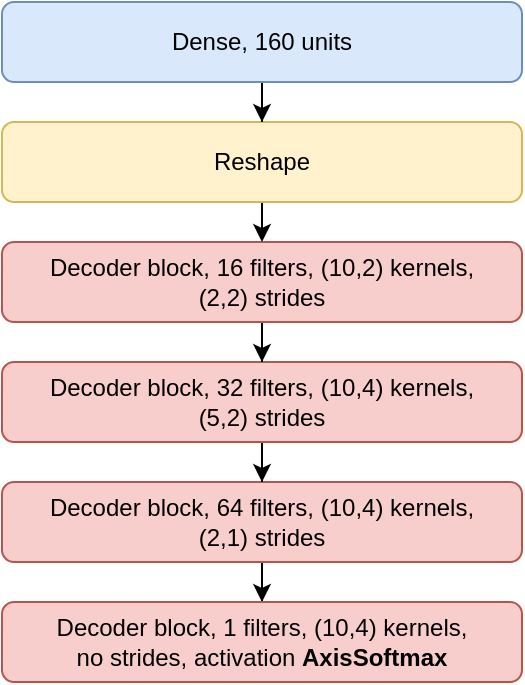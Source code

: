 <mxfile version="12.6.5" type="device"><diagram id="mADj3N52reezFfNrAovU" name="Page-1"><mxGraphModel dx="484" dy="568" grid="1" gridSize="10" guides="1" tooltips="1" connect="1" arrows="1" fold="1" page="1" pageScale="1" pageWidth="827" pageHeight="1169" math="1" shadow="0"><root><mxCell id="0"/><mxCell id="1" parent="0"/><mxCell id="OZs2xJMewVlrpHGX-pQk-4" style="edgeStyle=orthogonalEdgeStyle;rounded=0;orthogonalLoop=1;jettySize=auto;html=1;" edge="1" parent="1" source="Cw01MGH7N1lbKNJdQKr4-1" target="OZs2xJMewVlrpHGX-pQk-3"><mxGeometry relative="1" as="geometry"/></mxCell><mxCell id="Cw01MGH7N1lbKNJdQKr4-1" value="Decoder block, 64 filters, (10,4) kernels,&lt;br&gt;&amp;nbsp;(2,1) strides&amp;nbsp;" style="rounded=1;whiteSpace=wrap;html=1;fillColor=#f8cecc;strokeColor=#b85450;" parent="1" vertex="1"><mxGeometry x="80" y="320" width="260" height="40" as="geometry"/></mxCell><mxCell id="BsPYwQ1gihy66jcKLT7X-5" style="edgeStyle=orthogonalEdgeStyle;rounded=0;orthogonalLoop=1;jettySize=auto;html=1;" parent="1" source="KVp9MSCgRwjhDD4FNQpp-1" target="Cw01MGH7N1lbKNJdQKr4-1" edge="1"><mxGeometry relative="1" as="geometry"/></mxCell><mxCell id="KVp9MSCgRwjhDD4FNQpp-1" value="Decoder block, 32 filters, (10,4) kernels,&lt;br&gt;(5,2) strides" style="rounded=1;whiteSpace=wrap;html=1;fillColor=#f8cecc;strokeColor=#b85450;" parent="1" vertex="1"><mxGeometry x="80" y="260" width="260" height="40" as="geometry"/></mxCell><mxCell id="BsPYwQ1gihy66jcKLT7X-4" style="edgeStyle=orthogonalEdgeStyle;rounded=0;orthogonalLoop=1;jettySize=auto;html=1;" parent="1" source="KVp9MSCgRwjhDD4FNQpp-2" target="KVp9MSCgRwjhDD4FNQpp-1" edge="1"><mxGeometry relative="1" as="geometry"/></mxCell><mxCell id="KVp9MSCgRwjhDD4FNQpp-2" value="Decoder block, 16 filters, (10,2) kernels,&lt;br&gt;(2,2) strides" style="rounded=1;whiteSpace=wrap;html=1;fillColor=#f8cecc;strokeColor=#b85450;" parent="1" vertex="1"><mxGeometry x="80" y="200" width="260" height="40" as="geometry"/></mxCell><mxCell id="BsPYwQ1gihy66jcKLT7X-2" style="edgeStyle=orthogonalEdgeStyle;rounded=0;orthogonalLoop=1;jettySize=auto;html=1;" parent="1" source="KVp9MSCgRwjhDD4FNQpp-3" edge="1"><mxGeometry relative="1" as="geometry"><mxPoint x="210" y="200" as="targetPoint"/></mxGeometry></mxCell><mxCell id="KVp9MSCgRwjhDD4FNQpp-3" value="Reshape" style="rounded=1;whiteSpace=wrap;html=1;fillColor=#fff2cc;strokeColor=#d6b656;" parent="1" vertex="1"><mxGeometry x="80" y="140" width="260" height="40" as="geometry"/></mxCell><mxCell id="BsPYwQ1gihy66jcKLT7X-1" style="edgeStyle=orthogonalEdgeStyle;rounded=0;orthogonalLoop=1;jettySize=auto;html=1;" parent="1" source="KVp9MSCgRwjhDD4FNQpp-4" target="KVp9MSCgRwjhDD4FNQpp-3" edge="1"><mxGeometry relative="1" as="geometry"/></mxCell><mxCell id="KVp9MSCgRwjhDD4FNQpp-4" value="Dense, 160 units" style="rounded=1;whiteSpace=wrap;html=1;fillColor=#dae8fc;strokeColor=#6c8ebf;" parent="1" vertex="1"><mxGeometry x="80" y="80" width="260" height="40" as="geometry"/></mxCell><mxCell id="OZs2xJMewVlrpHGX-pQk-3" value="Decoder block, 1 filters, (10,4) kernels,&lt;br&gt;&amp;nbsp;no strides, activation&amp;nbsp;&lt;b&gt;AxisSoftmax&lt;/b&gt;&amp;nbsp;" style="rounded=1;whiteSpace=wrap;html=1;fillColor=#f8cecc;strokeColor=#b85450;" vertex="1" parent="1"><mxGeometry x="80" y="380" width="260" height="40" as="geometry"/></mxCell></root></mxGraphModel></diagram></mxfile>